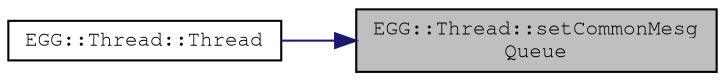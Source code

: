 digraph "EGG::Thread::setCommonMesgQueue"
{
 // LATEX_PDF_SIZE
  edge [fontname="FreeMono",fontsize="10",labelfontname="FreeMono",labelfontsize="10"];
  node [fontname="FreeMono",fontsize="10",shape=record];
  rankdir="RL";
  Node1 [label="EGG::Thread::setCommonMesg\lQueue",height=0.2,width=0.4,color="black", fillcolor="grey75", style="filled", fontcolor="black",tooltip="Configures the message queue."];
  Node1 -> Node2 [dir="back",color="midnightblue",fontsize="10",style="solid",fontname="FreeMono"];
  Node2 [label="EGG::Thread::Thread",height=0.2,width=0.4,color="black", fillcolor="white", style="filled",URL="$class_e_g_g_1_1_thread.html#a1a390cc8d8a258a20d33cbd8331c5815",tooltip="< [vt+0x10]"];
}
